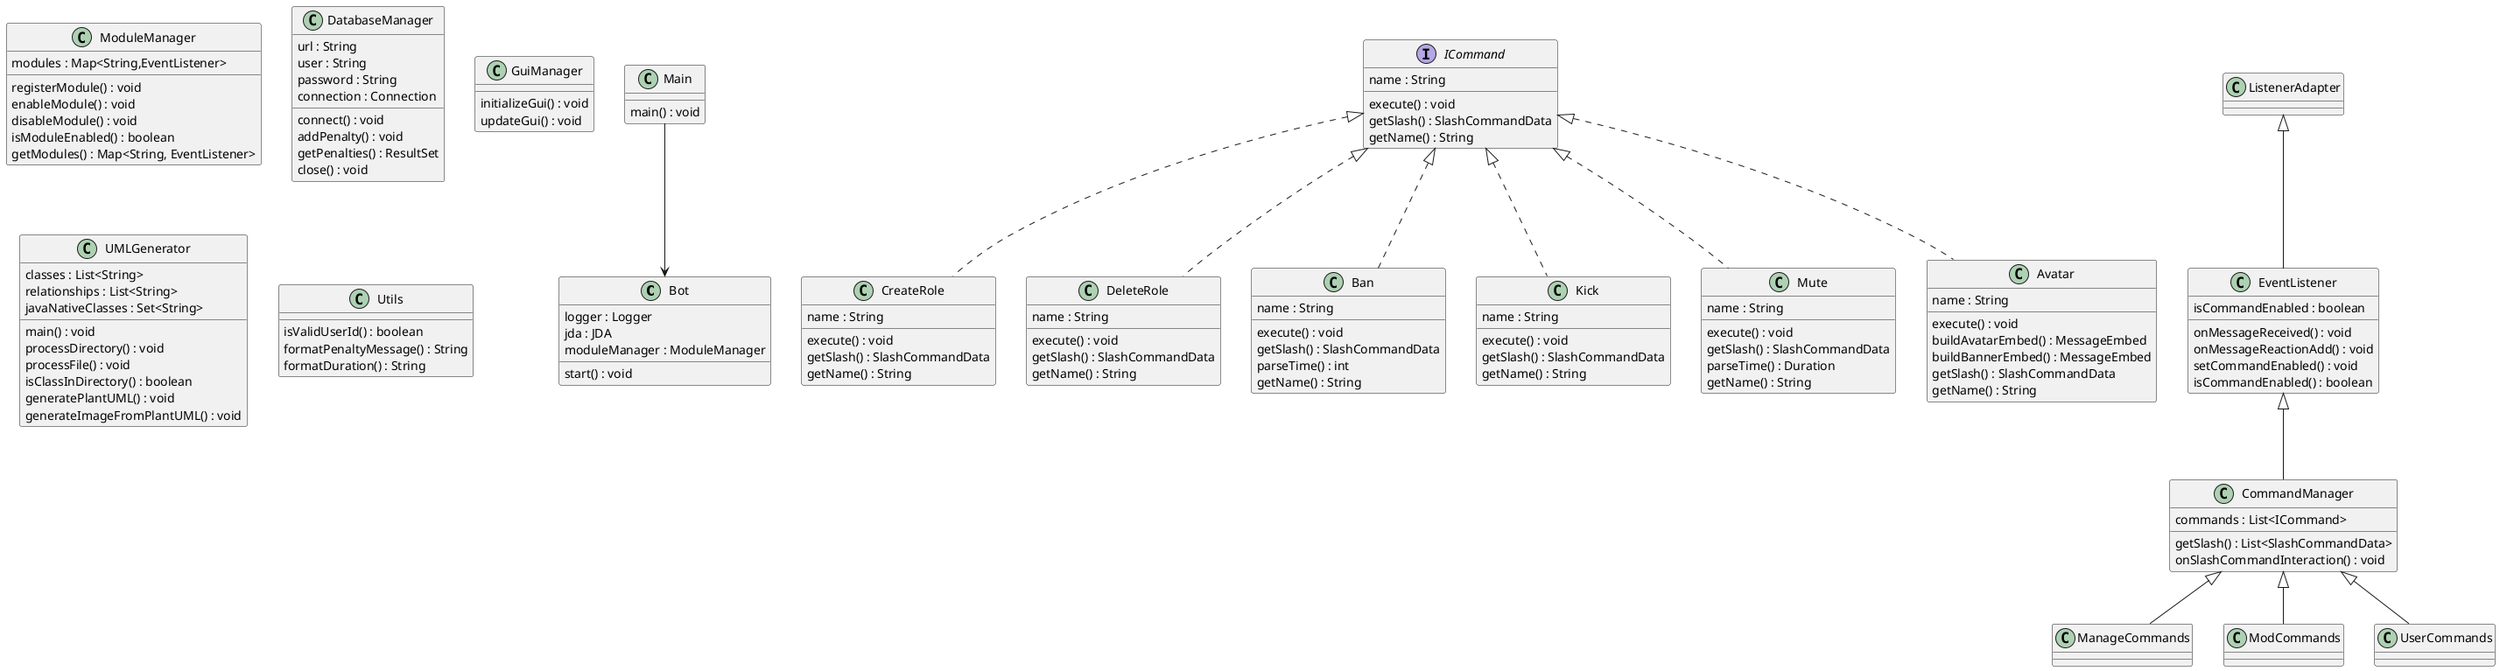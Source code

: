 @startuml diagrama
class Bot {
    logger : Logger
    jda : JDA
    moduleManager : ModuleManager
    start() : void
}
interface ICommand {
    name : String
    execute() : void
    getSlash() : SlashCommandData
    getName() : String
}
class ModuleManager {
    modules : Map<String,EventListener>
    registerModule() : void
    enableModule() : void
    disableModule() : void
    isModuleEnabled() : boolean
    getModules() : Map<String, EventListener>
}
class CommandManager {
    commands : List<ICommand>
    getSlash() : List<SlashCommandData>
    onSlashCommandInteraction() : void
}
class ManageCommands {
}
class CreateRole {
    name : String
    execute() : void
    getSlash() : SlashCommandData
    getName() : String
}
class DeleteRole {
    name : String
    execute() : void
    getSlash() : SlashCommandData
    getName() : String
}
class Ban {
    name : String
    execute() : void
    getSlash() : SlashCommandData
    parseTime() : int
    getName() : String
}
class Kick {
    name : String
    execute() : void
    getSlash() : SlashCommandData
    getName() : String
}
class Mute {
    name : String
    execute() : void
    getSlash() : SlashCommandData
    parseTime() : Duration
    getName() : String
}
class ModCommands {
}
class Avatar {
    name : String
    execute() : void
    buildAvatarEmbed() : MessageEmbed
    buildBannerEmbed() : MessageEmbed
    getSlash() : SlashCommandData
    getName() : String
}
class UserCommands {
}
class DatabaseManager {
    url : String
    user : String
    password : String
    connection : Connection
    connect() : void
    addPenalty() : void
    getPenalties() : ResultSet
    close() : void
}
class EventListener {
    isCommandEnabled : boolean
    onMessageReceived() : void
    onMessageReactionAdd() : void
    setCommandEnabled() : void
    isCommandEnabled() : boolean
}
class GuiManager {
    initializeGui() : void
    updateGui() : void
}
class Main {
    main() : void
}
class UMLGenerator {
    classes : List<String>
    relationships : List<String>
    javaNativeClasses : Set<String>
    main() : void
    processDirectory() : void
    processFile() : void
    isClassInDirectory() : boolean
    generatePlantUML() : void
    generateImageFromPlantUML() : void
}
class Utils {
    isValidUserId() : boolean
    formatPenaltyMessage() : String
    formatDuration() : String
}
EventListener <|-- CommandManager
CommandManager <|-- ManageCommands
ICommand <|.. CreateRole
ICommand <|.. DeleteRole
ICommand <|.. Ban
ICommand <|.. Kick
ICommand <|.. Mute
CommandManager <|-- ModCommands
ICommand <|.. Avatar
CommandManager <|-- UserCommands
ListenerAdapter <|-- EventListener
Main --> Bot
@enduml
